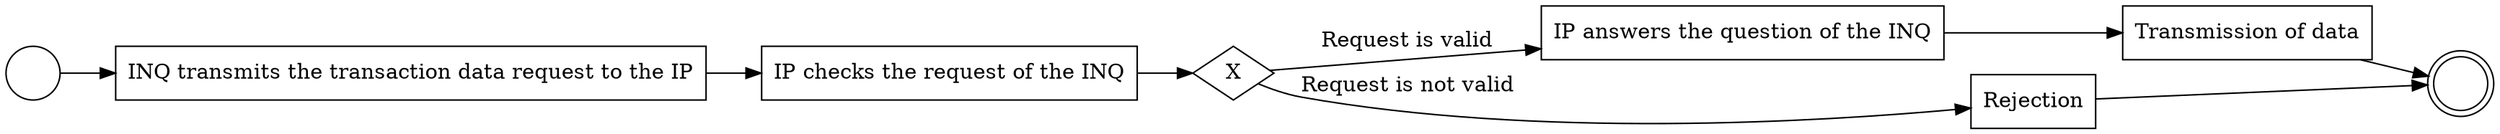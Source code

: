 digraph {
  rankdir=LR;
  "start_1"[shape=circle label=""];
  "end_1"[shape=doublecircle label=""];
  "task_1"[shape=rectangle label="INQ transmits the transaction data request to the IP"];
  "task_2"[shape=rectangle label="IP checks the request of the INQ"];
  "seg_1"[shape=diamond label="X"];
  "task_3"[shape=rectangle label="IP answers the question of the INQ"];
  "task_4"[shape=rectangle label="Transmission of data"];
  "task_5"[shape=rectangle label="Rejection"];
  
  "start_1" -> "task_1";
  "task_1" -> "task_2";
  "task_2" -> "seg_1";
  "seg_1" -> "task_3"[label="Request is valid"];
  "seg_1" -> "task_5"[label="Request is not valid"];
  "task_3" -> "task_4";
  "task_4" -> "end_1";
  "task_5" -> "end_1";
}

